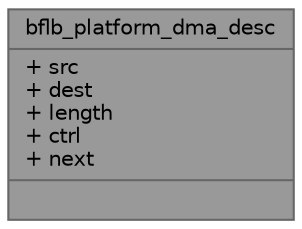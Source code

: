 digraph "bflb_platform_dma_desc"
{
 // LATEX_PDF_SIZE
  bgcolor="transparent";
  edge [fontname=Helvetica,fontsize=10,labelfontname=Helvetica,labelfontsize=10];
  node [fontname=Helvetica,fontsize=10,shape=box,height=0.2,width=0.4];
  Node1 [shape=record,label="{bflb_platform_dma_desc\n|+ src\l+ dest\l+ length\l+ ctrl\l+ next\l|}",height=0.2,width=0.4,color="gray40", fillcolor="grey60", style="filled", fontcolor="black",tooltip=" "];
}
